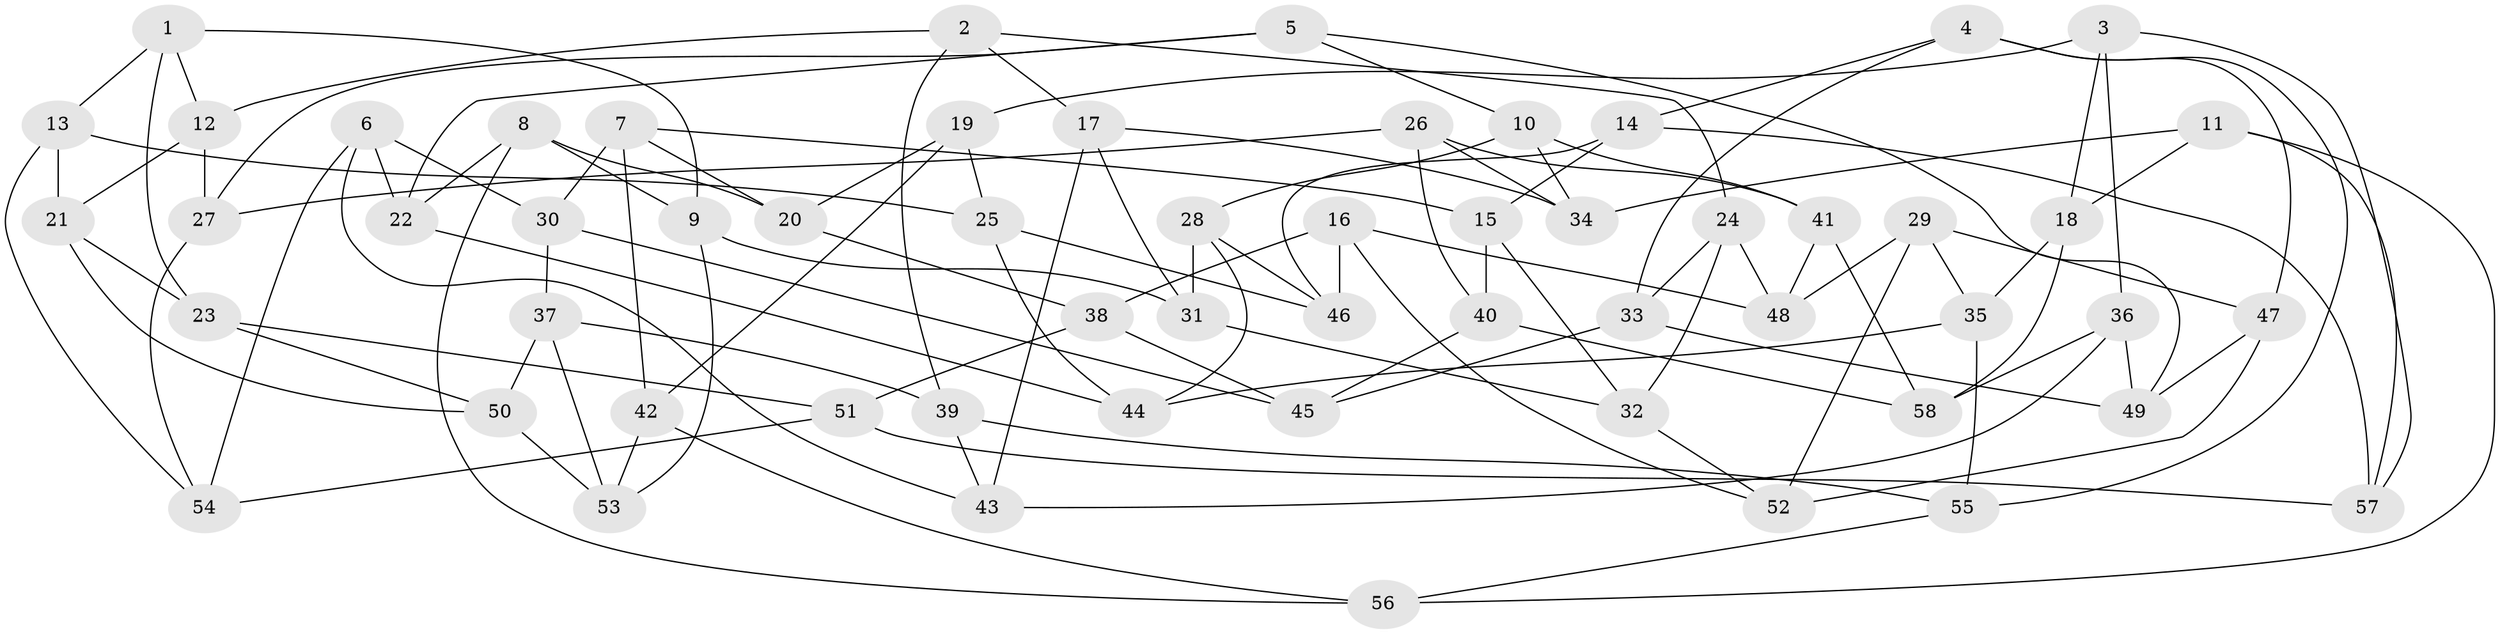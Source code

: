 // Generated by graph-tools (version 1.1) at 2025/26/03/09/25 03:26:51]
// undirected, 58 vertices, 116 edges
graph export_dot {
graph [start="1"]
  node [color=gray90,style=filled];
  1;
  2;
  3;
  4;
  5;
  6;
  7;
  8;
  9;
  10;
  11;
  12;
  13;
  14;
  15;
  16;
  17;
  18;
  19;
  20;
  21;
  22;
  23;
  24;
  25;
  26;
  27;
  28;
  29;
  30;
  31;
  32;
  33;
  34;
  35;
  36;
  37;
  38;
  39;
  40;
  41;
  42;
  43;
  44;
  45;
  46;
  47;
  48;
  49;
  50;
  51;
  52;
  53;
  54;
  55;
  56;
  57;
  58;
  1 -- 13;
  1 -- 9;
  1 -- 12;
  1 -- 23;
  2 -- 17;
  2 -- 39;
  2 -- 12;
  2 -- 24;
  3 -- 36;
  3 -- 57;
  3 -- 18;
  3 -- 19;
  4 -- 33;
  4 -- 14;
  4 -- 47;
  4 -- 55;
  5 -- 10;
  5 -- 22;
  5 -- 27;
  5 -- 49;
  6 -- 22;
  6 -- 43;
  6 -- 30;
  6 -- 54;
  7 -- 42;
  7 -- 20;
  7 -- 15;
  7 -- 30;
  8 -- 56;
  8 -- 20;
  8 -- 22;
  8 -- 9;
  9 -- 53;
  9 -- 31;
  10 -- 28;
  10 -- 41;
  10 -- 34;
  11 -- 34;
  11 -- 56;
  11 -- 18;
  11 -- 57;
  12 -- 21;
  12 -- 27;
  13 -- 54;
  13 -- 21;
  13 -- 25;
  14 -- 46;
  14 -- 15;
  14 -- 57;
  15 -- 40;
  15 -- 32;
  16 -- 38;
  16 -- 46;
  16 -- 52;
  16 -- 48;
  17 -- 34;
  17 -- 43;
  17 -- 31;
  18 -- 58;
  18 -- 35;
  19 -- 25;
  19 -- 42;
  19 -- 20;
  20 -- 38;
  21 -- 50;
  21 -- 23;
  22 -- 44;
  23 -- 50;
  23 -- 51;
  24 -- 33;
  24 -- 48;
  24 -- 32;
  25 -- 44;
  25 -- 46;
  26 -- 34;
  26 -- 40;
  26 -- 41;
  26 -- 27;
  27 -- 54;
  28 -- 44;
  28 -- 31;
  28 -- 46;
  29 -- 35;
  29 -- 52;
  29 -- 48;
  29 -- 47;
  30 -- 45;
  30 -- 37;
  31 -- 32;
  32 -- 52;
  33 -- 49;
  33 -- 45;
  35 -- 55;
  35 -- 44;
  36 -- 43;
  36 -- 58;
  36 -- 49;
  37 -- 50;
  37 -- 39;
  37 -- 53;
  38 -- 45;
  38 -- 51;
  39 -- 55;
  39 -- 43;
  40 -- 58;
  40 -- 45;
  41 -- 48;
  41 -- 58;
  42 -- 56;
  42 -- 53;
  47 -- 52;
  47 -- 49;
  50 -- 53;
  51 -- 54;
  51 -- 57;
  55 -- 56;
}
